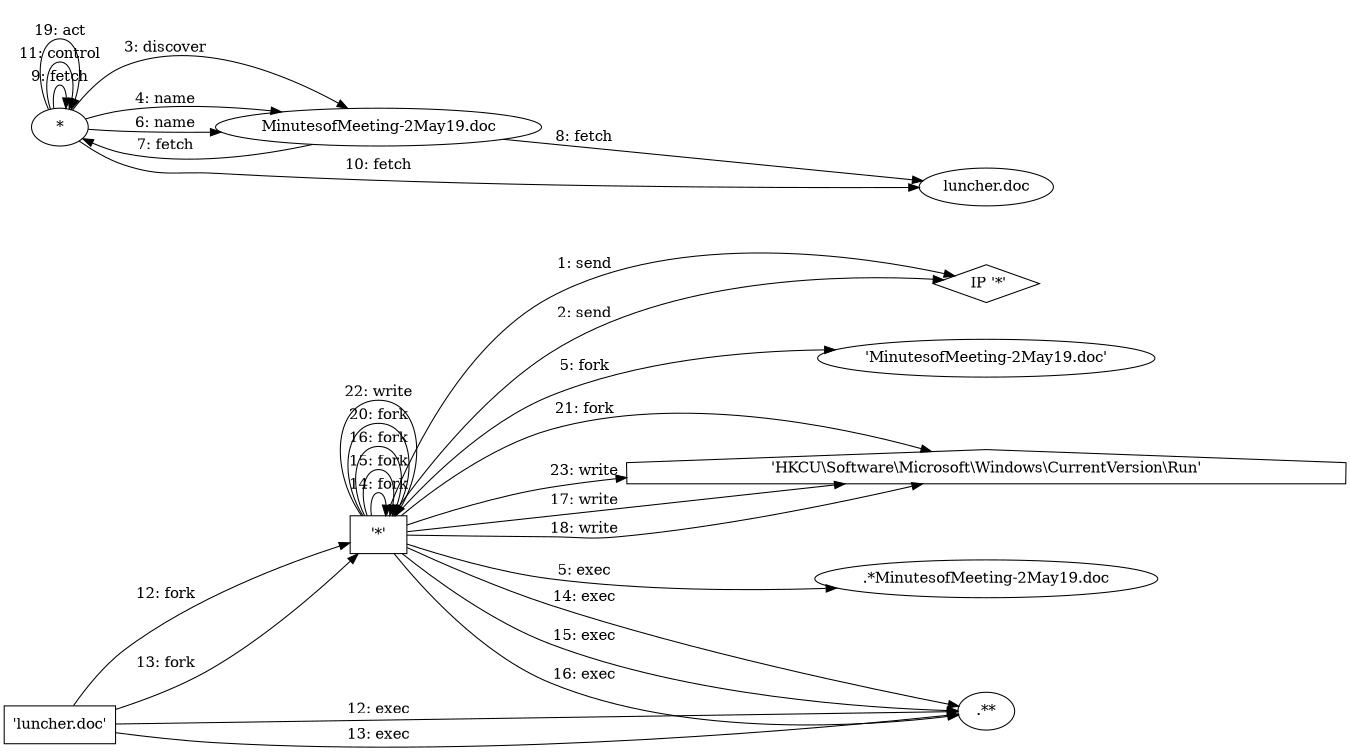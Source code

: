digraph "DATA_EXEC/Frenk_demo.dot" {
rankdir="LR"
size="9"
fixedsize="false"
splines="true"
nodesep=0.3
ranksep=0
fontsize=10
overlap="scalexy"
engine= "neato"
	" IP '*'" [shape=diamond]
	"'*'" [shape=box]
	"'*'" -> " IP '*'" [label="1: send"]
	" IP '*'" [shape=diamond]
	"'*'" [shape=box]
	"'*'" -> " IP '*'" [label="2: send"]
	"'MinutesofMeeting-2May19.doc'" [node_type=file shape=ellipse]
	"'*'" [node_type=file shape=ellipse]
	"*" -> "MinutesofMeeting-2May19.doc" [label="3: discover"]
	"'MinutesofMeeting-2May19.doc'" [node_type=file shape=ellipse]
	"'*'" [node_type=file shape=ellipse]
	"*" -> "MinutesofMeeting-2May19.doc" [label="4: name"]
	"'*'" [node_type=Process shape=box]
	"'MinutesofMeeting-2May19.doc'" [node_type=Process shape=box]
	"'*'" -> "'MinutesofMeeting-2May19.doc'" [label="5: fork"]
	"'*'" [node_type=Process shape=box]
	".*\MinutesofMeeting-2May19.doc" [node_type=File shape=ellipse]
	"'*'" -> ".*\MinutesofMeeting-2May19.doc" [label="5: exec"]
	"'MinutesofMeeting-2May19.doc'" [node_type=file shape=ellipse]
	"'*'" [node_type=file shape=ellipse]
	"*" -> "MinutesofMeeting-2May19.doc" [label="6: name"]
	"'*'" [node_type=file shape=ellipse]
	"'MinutesofMeeting-2May19.doc'" [node_type=file shape=ellipse]
	"MinutesofMeeting-2May19.doc" -> "*" [label="7: fetch"]
	"'luncher.doc'" [node_type=file shape=ellipse]
	"'MinutesofMeeting-2May19.doc'" [node_type=file shape=ellipse]
	"MinutesofMeeting-2May19.doc" -> "luncher.doc" [label="8: fetch"]
	"'*'" [node_type=file shape=ellipse]
	"'*'" [node_type=file shape=ellipse]
	"*" -> "*" [label="9: fetch"]
	"'luncher.doc'" [node_type=file shape=ellipse]
	"'*'" [node_type=file shape=ellipse]
	"*" -> "luncher.doc" [label="10: fetch"]
	"'*'" [node_type=file shape=ellipse]
	"'*'" [node_type=file shape=ellipse]
	"*" -> "*" [label="11: control"]
	"'luncher.doc'" [node_type=Process shape=box]
	"'*'" [node_type=Process shape=box]
	"'luncher.doc'" -> "'*'" [label="12: fork"]
	"'luncher.doc'" [node_type=Process shape=box]
	".*\*" [node_type=File shape=ellipse]
	"'luncher.doc'" -> ".*\*" [label="12: exec"]
	"'luncher.doc'" [node_type=Process shape=box]
	"'*'" [node_type=Process shape=box]
	"'luncher.doc'" -> "'*'" [label="13: fork"]
	"'luncher.doc'" [node_type=Process shape=box]
	".*\*" [node_type=File shape=ellipse]
	"'luncher.doc'" -> ".*\*" [label="13: exec"]
	"'*'" [node_type=Process shape=box]
	"'*'" [node_type=Process shape=box]
	"'*'" -> "'*'" [label="14: fork"]
	"'*'" [node_type=Process shape=box]
	".*\*" [node_type=File shape=ellipse]
	"'*'" -> ".*\*" [label="14: exec"]
	"'*'" [node_type=Process shape=box]
	"'*'" [node_type=Process shape=box]
	"'*'" -> "'*'" [label="15: fork"]
	"'*'" [node_type=Process shape=box]
	".*\*" [node_type=File shape=ellipse]
	"'*'" -> ".*\*" [label="15: exec"]
	"'*'" [node_type=Process shape=box]
	"'*'" [node_type=Process shape=box]
	"'*'" -> "'*'" [label="16: fork"]
	"'*'" [node_type=Process shape=box]
	".*\*" [node_type=File shape=ellipse]
	"'*'" -> ".*\*" [label="16: exec"]
	"'HKCU\\Software\\Microsoft\\Windows\\CurrentVersion\\Run'" [node_type=registry shape=house]
	"'*'" [node_type=Process shape=box]
	"'*'" -> "'HKCU\\Software\\Microsoft\\Windows\\CurrentVersion\\Run'" [label="17: write"]
	"'HKCU\\Software\\Microsoft\\Windows\\CurrentVersion\\Run'" [node_type=registry shape=house]
	"'*'" [node_type=Process shape=box]
	"'*'" -> "'HKCU\\Software\\Microsoft\\Windows\\CurrentVersion\\Run'" [label="18: write"]
	"'*'" [node_type=file shape=ellipse]
	"'*'" [node_type=file shape=ellipse]
	"*" -> "*" [label="19: act"]
	"'*'" [node_type=Process shape=box]
	"'*'" [node_type=Process shape=box]
	"'*'" -> "'*'" [label="20: fork"]
	"'*'" [node_type=Process shape=box]
	"'HKCU\\Software\\Microsoft\\Windows\\CurrentVersion\\Run'" [node_type=Process shape=box]
	"'*'" -> "'HKCU\\Software\\Microsoft\\Windows\\CurrentVersion\\Run'" [label="21: fork"]
	"'*'" [node_type=file shape=ellipse]
	"'*'" [node_type=Process shape=box]
	"'*'" -> "'*'" [label="22: write"]
	"'HKCU\\Software\\Microsoft\\Windows\\CurrentVersion\\Run'" [node_type=registry shape=house]
	"'*'" [node_type=Process shape=box]
	"'*'" -> "'HKCU\\Software\\Microsoft\\Windows\\CurrentVersion\\Run'" [label="23: write"]
}
